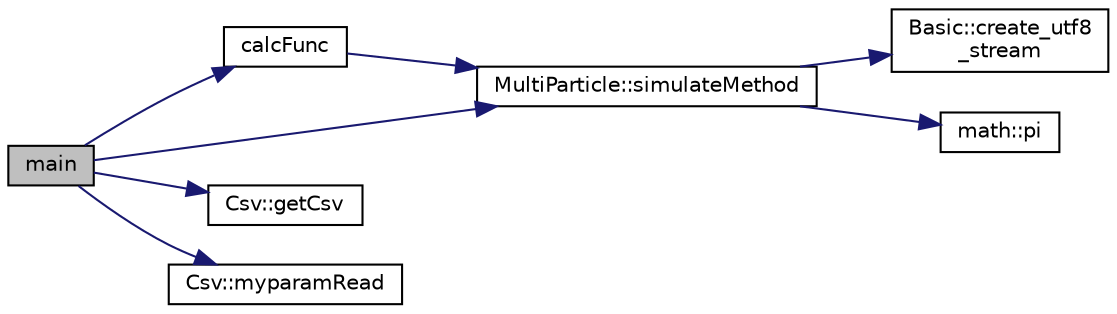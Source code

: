 digraph "main"
{
 // LATEX_PDF_SIZE
  edge [fontname="Helvetica",fontsize="10",labelfontname="Helvetica",labelfontsize="10"];
  node [fontname="Helvetica",fontsize="10",shape=record];
  rankdir="LR";
  Node1 [label="main",height=0.2,width=0.4,color="black", fillcolor="grey75", style="filled", fontcolor="black",tooltip=" "];
  Node1 -> Node2 [color="midnightblue",fontsize="10",style="solid"];
  Node2 [label="calcFunc",height=0.2,width=0.4,color="black", fillcolor="white", style="filled",URL="$CubePressure_8cpp.html#a25a0ad5f52f8786c64e81482f13b5c06",tooltip="引数がない or 引数が2つ の実行の場合に呼び出される"];
  Node2 -> Node3 [color="midnightblue",fontsize="10",style="solid"];
  Node3 [label="MultiParticle::simulateMethod",height=0.2,width=0.4,color="black", fillcolor="white", style="filled",URL="$classMultiParticle.html#ae506babb405b19a4f90ed07390c6dffb",tooltip="main関数から呼ばれる場合のコンストラクタ"];
  Node3 -> Node4 [color="midnightblue",fontsize="10",style="solid"];
  Node4 [label="Basic::create_utf8\l_stream",height=0.2,width=0.4,color="black", fillcolor="white", style="filled",URL="$classBasic.html#a2d97de6119bf446840d4da38781a218e",tooltip="ファイルの先頭にUTF-8のバイナリデータ（BOM）を書き込む"];
  Node3 -> Node5 [color="midnightblue",fontsize="10",style="solid"];
  Node5 [label="math::pi",height=0.2,width=0.4,color="black", fillcolor="white", style="filled",URL="$namespacemath.html#adeae9e6c6f768a920a1fde06087749f3",tooltip="円周率 π"];
  Node1 -> Node6 [color="midnightblue",fontsize="10",style="solid"];
  Node6 [label="Csv::getCsv",height=0.2,width=0.4,color="black", fillcolor="white", style="filled",URL="$classCsv.html#a0228e424fd549aa237189850d06b4c12",tooltip=" "];
  Node1 -> Node7 [color="midnightblue",fontsize="10",style="solid"];
  Node7 [label="Csv::myparamRead",height=0.2,width=0.4,color="black", fillcolor="white", style="filled",URL="$classCsv.html#a4ffe024a28a4389887846901742f3196",tooltip="各行数ごとに値を格納する"];
  Node1 -> Node3 [color="midnightblue",fontsize="10",style="solid"];
}
